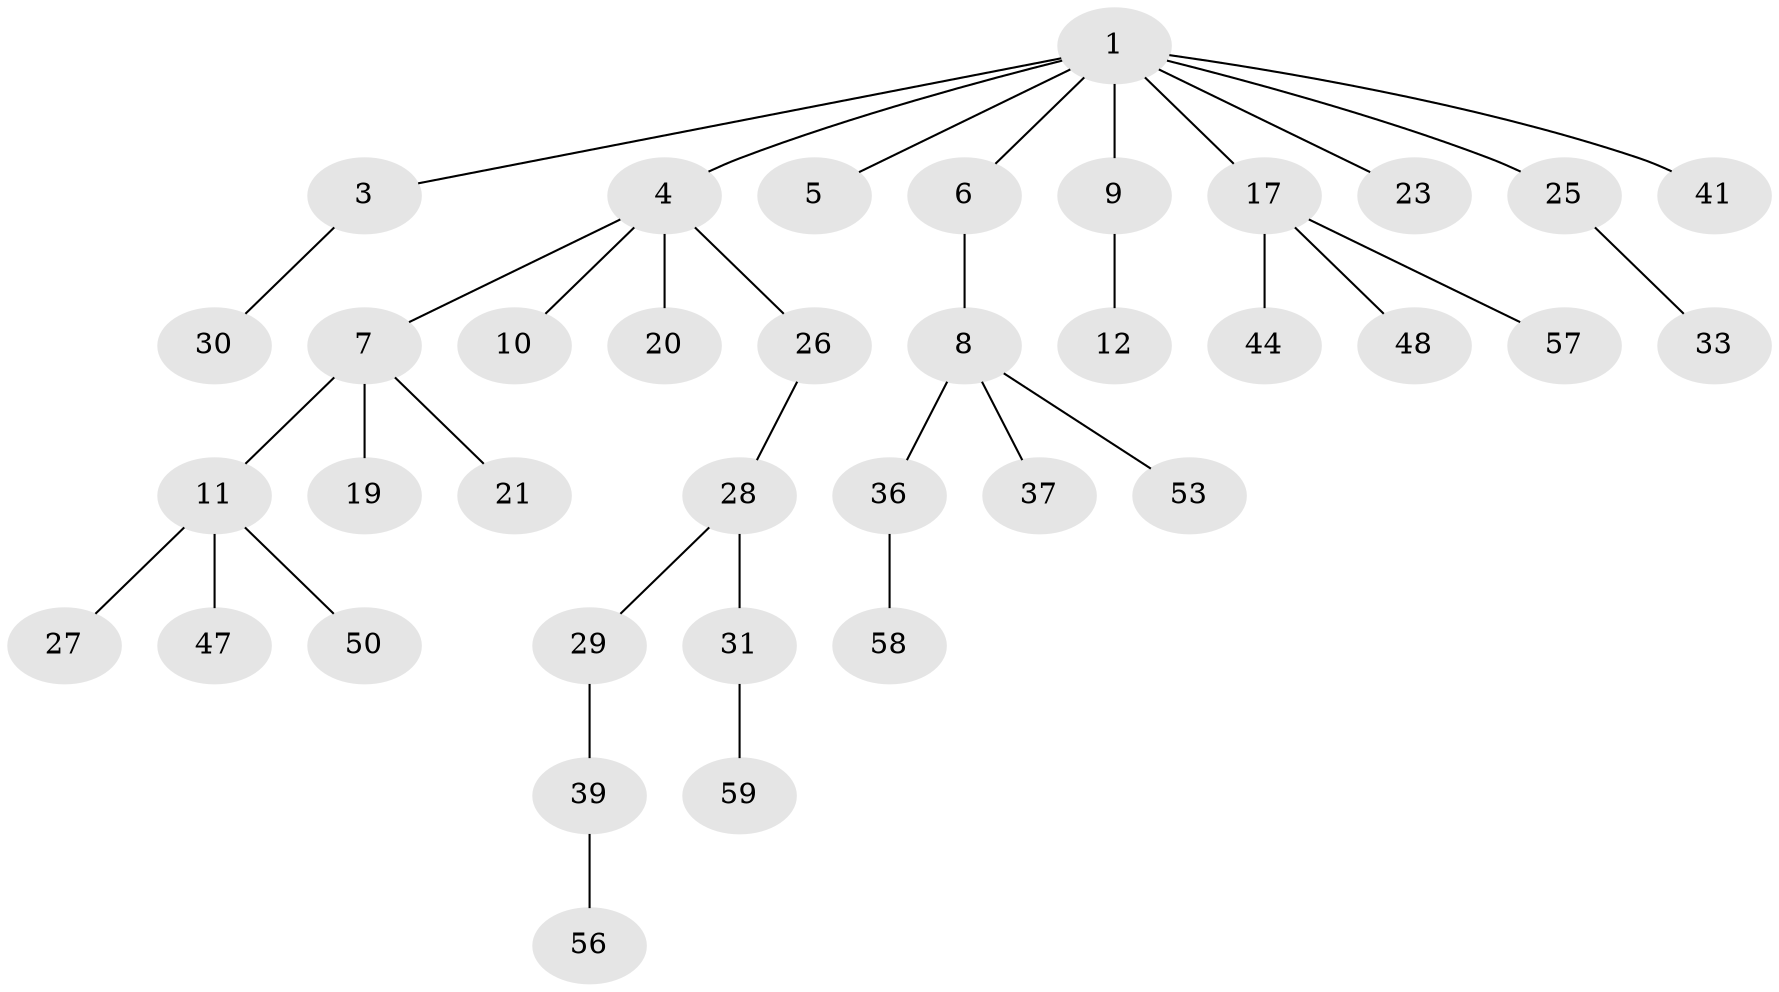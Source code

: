 // original degree distribution, {5: 0.06349206349206349, 6: 0.015873015873015872, 2: 0.2857142857142857, 4: 0.06349206349206349, 3: 0.07936507936507936, 1: 0.49206349206349204}
// Generated by graph-tools (version 1.1) at 2025/19/03/04/25 18:19:19]
// undirected, 37 vertices, 36 edges
graph export_dot {
graph [start="1"]
  node [color=gray90,style=filled];
  1 [super="+2"];
  3;
  4;
  5 [super="+55"];
  6 [super="+42+16+18"];
  7 [super="+13"];
  8;
  9;
  10 [super="+46"];
  11 [super="+14+35+32"];
  12 [super="+15+40"];
  17 [super="+22"];
  19;
  20 [super="+54+43"];
  21 [super="+24"];
  23;
  25 [super="+34"];
  26;
  27;
  28;
  29;
  30;
  31;
  33;
  36;
  37 [super="+49"];
  39;
  41;
  44 [super="+61"];
  47 [super="+51"];
  48;
  50 [super="+63"];
  53 [super="+62"];
  56;
  57;
  58;
  59;
  1 -- 4;
  1 -- 9;
  1 -- 23;
  1 -- 25;
  1 -- 17;
  1 -- 3;
  1 -- 5;
  1 -- 6;
  1 -- 41;
  3 -- 30;
  4 -- 7;
  4 -- 10;
  4 -- 20;
  4 -- 26;
  6 -- 8;
  7 -- 11;
  7 -- 19;
  7 -- 21;
  8 -- 36;
  8 -- 37;
  8 -- 53;
  9 -- 12;
  11 -- 27;
  11 -- 50;
  11 -- 47;
  17 -- 48;
  17 -- 57;
  17 -- 44;
  25 -- 33;
  26 -- 28;
  28 -- 29;
  28 -- 31;
  29 -- 39;
  31 -- 59;
  36 -- 58;
  39 -- 56;
}
